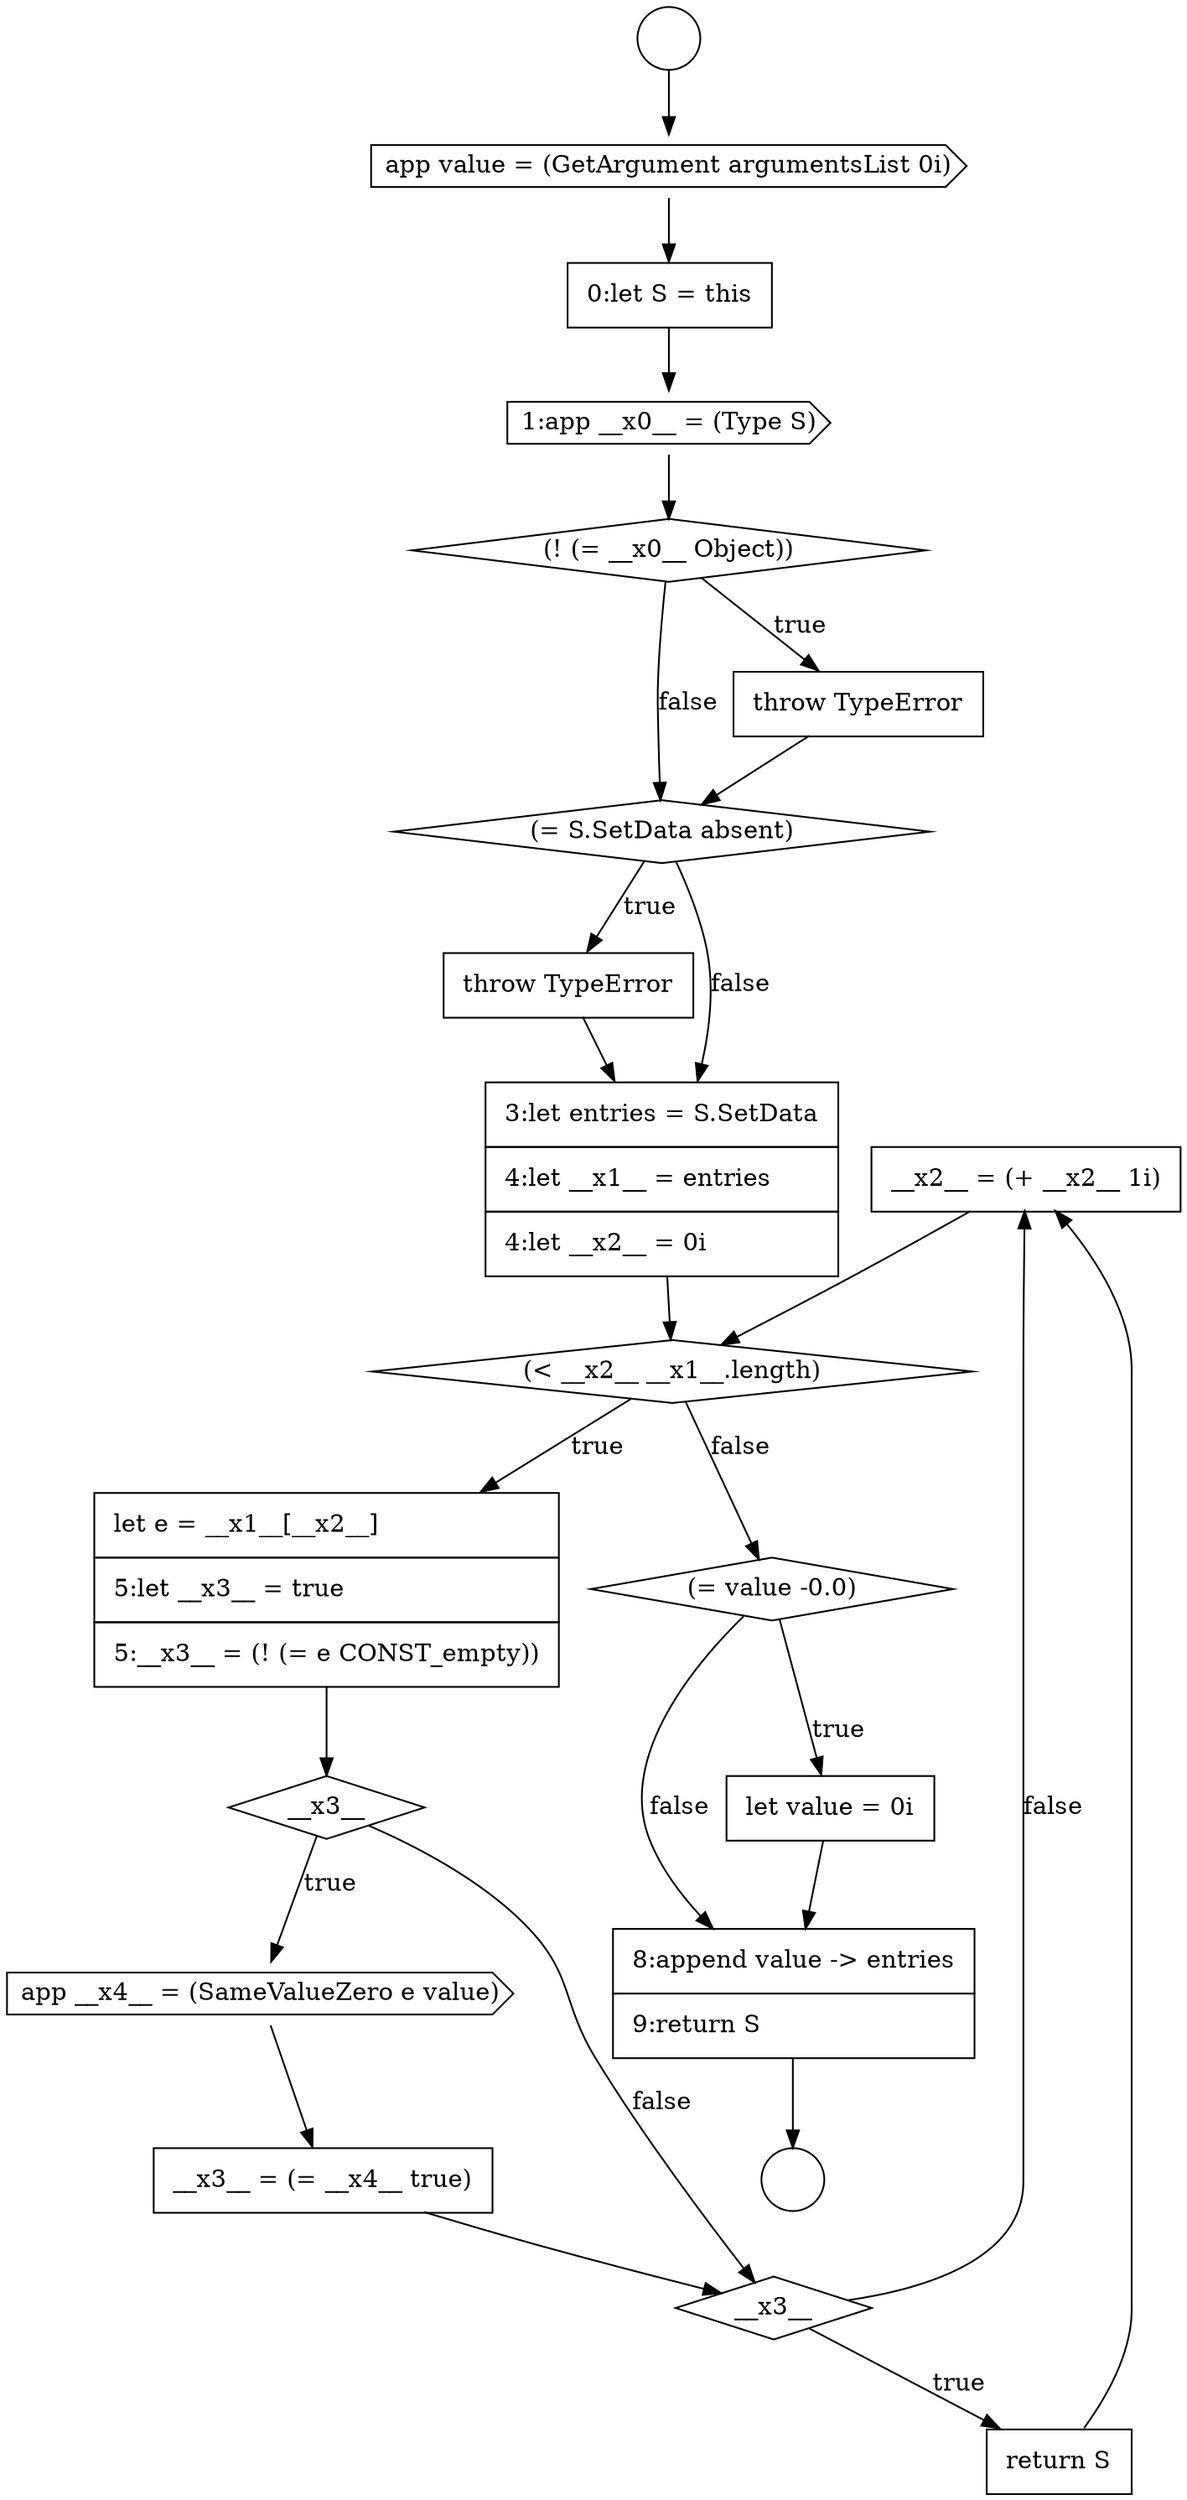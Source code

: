 digraph {
  node16067 [shape=none, margin=0, label=<<font color="black">
    <table border="0" cellborder="1" cellspacing="0" cellpadding="10">
      <tr><td align="left">__x2__ = (+ __x2__ 1i)</td></tr>
    </table>
  </font>> color="black" fillcolor="white" style=filled]
  node16050 [shape=circle label=" " color="black" fillcolor="white" style=filled]
  node16059 [shape=none, margin=0, label=<<font color="black">
    <table border="0" cellborder="1" cellspacing="0" cellpadding="10">
      <tr><td align="left">3:let entries = S.SetData</td></tr>
      <tr><td align="left">4:let __x1__ = entries</td></tr>
      <tr><td align="left">4:let __x2__ = 0i</td></tr>
    </table>
  </font>> color="black" fillcolor="white" style=filled]
  node16055 [shape=diamond, label=<<font color="black">(! (= __x0__ Object))</font>> color="black" fillcolor="white" style=filled]
  node16068 [shape=diamond, label=<<font color="black">(= value -0.0)</font>> color="black" fillcolor="white" style=filled]
  node16063 [shape=cds, label=<<font color="black">app __x4__ = (SameValueZero e value)</font>> color="black" fillcolor="white" style=filled]
  node16065 [shape=diamond, label=<<font color="black">__x3__</font>> color="black" fillcolor="white" style=filled]
  node16052 [shape=cds, label=<<font color="black">app value = (GetArgument argumentsList 0i)</font>> color="black" fillcolor="white" style=filled]
  node16064 [shape=none, margin=0, label=<<font color="black">
    <table border="0" cellborder="1" cellspacing="0" cellpadding="10">
      <tr><td align="left">__x3__ = (= __x4__ true)</td></tr>
    </table>
  </font>> color="black" fillcolor="white" style=filled]
  node16070 [shape=none, margin=0, label=<<font color="black">
    <table border="0" cellborder="1" cellspacing="0" cellpadding="10">
      <tr><td align="left">8:append value -&gt; entries</td></tr>
      <tr><td align="left">9:return S</td></tr>
    </table>
  </font>> color="black" fillcolor="white" style=filled]
  node16053 [shape=none, margin=0, label=<<font color="black">
    <table border="0" cellborder="1" cellspacing="0" cellpadding="10">
      <tr><td align="left">0:let S = this</td></tr>
    </table>
  </font>> color="black" fillcolor="white" style=filled]
  node16061 [shape=none, margin=0, label=<<font color="black">
    <table border="0" cellborder="1" cellspacing="0" cellpadding="10">
      <tr><td align="left">let e = __x1__[__x2__]</td></tr>
      <tr><td align="left">5:let __x3__ = true</td></tr>
      <tr><td align="left">5:__x3__ = (! (= e CONST_empty))</td></tr>
    </table>
  </font>> color="black" fillcolor="white" style=filled]
  node16066 [shape=none, margin=0, label=<<font color="black">
    <table border="0" cellborder="1" cellspacing="0" cellpadding="10">
      <tr><td align="left">return S</td></tr>
    </table>
  </font>> color="black" fillcolor="white" style=filled]
  node16054 [shape=cds, label=<<font color="black">1:app __x0__ = (Type S)</font>> color="black" fillcolor="white" style=filled]
  node16060 [shape=diamond, label=<<font color="black">(&lt; __x2__ __x1__.length)</font>> color="black" fillcolor="white" style=filled]
  node16051 [shape=circle label=" " color="black" fillcolor="white" style=filled]
  node16058 [shape=none, margin=0, label=<<font color="black">
    <table border="0" cellborder="1" cellspacing="0" cellpadding="10">
      <tr><td align="left">throw TypeError</td></tr>
    </table>
  </font>> color="black" fillcolor="white" style=filled]
  node16056 [shape=none, margin=0, label=<<font color="black">
    <table border="0" cellborder="1" cellspacing="0" cellpadding="10">
      <tr><td align="left">throw TypeError</td></tr>
    </table>
  </font>> color="black" fillcolor="white" style=filled]
  node16069 [shape=none, margin=0, label=<<font color="black">
    <table border="0" cellborder="1" cellspacing="0" cellpadding="10">
      <tr><td align="left">let value = 0i</td></tr>
    </table>
  </font>> color="black" fillcolor="white" style=filled]
  node16057 [shape=diamond, label=<<font color="black">(= S.SetData absent)</font>> color="black" fillcolor="white" style=filled]
  node16062 [shape=diamond, label=<<font color="black">__x3__</font>> color="black" fillcolor="white" style=filled]
  node16056 -> node16057 [ color="black"]
  node16061 -> node16062 [ color="black"]
  node16052 -> node16053 [ color="black"]
  node16059 -> node16060 [ color="black"]
  node16066 -> node16067 [ color="black"]
  node16068 -> node16069 [label=<<font color="black">true</font>> color="black"]
  node16068 -> node16070 [label=<<font color="black">false</font>> color="black"]
  node16067 -> node16060 [ color="black"]
  node16064 -> node16065 [ color="black"]
  node16058 -> node16059 [ color="black"]
  node16050 -> node16052 [ color="black"]
  node16055 -> node16056 [label=<<font color="black">true</font>> color="black"]
  node16055 -> node16057 [label=<<font color="black">false</font>> color="black"]
  node16054 -> node16055 [ color="black"]
  node16070 -> node16051 [ color="black"]
  node16063 -> node16064 [ color="black"]
  node16065 -> node16066 [label=<<font color="black">true</font>> color="black"]
  node16065 -> node16067 [label=<<font color="black">false</font>> color="black"]
  node16069 -> node16070 [ color="black"]
  node16060 -> node16061 [label=<<font color="black">true</font>> color="black"]
  node16060 -> node16068 [label=<<font color="black">false</font>> color="black"]
  node16053 -> node16054 [ color="black"]
  node16062 -> node16063 [label=<<font color="black">true</font>> color="black"]
  node16062 -> node16065 [label=<<font color="black">false</font>> color="black"]
  node16057 -> node16058 [label=<<font color="black">true</font>> color="black"]
  node16057 -> node16059 [label=<<font color="black">false</font>> color="black"]
}
